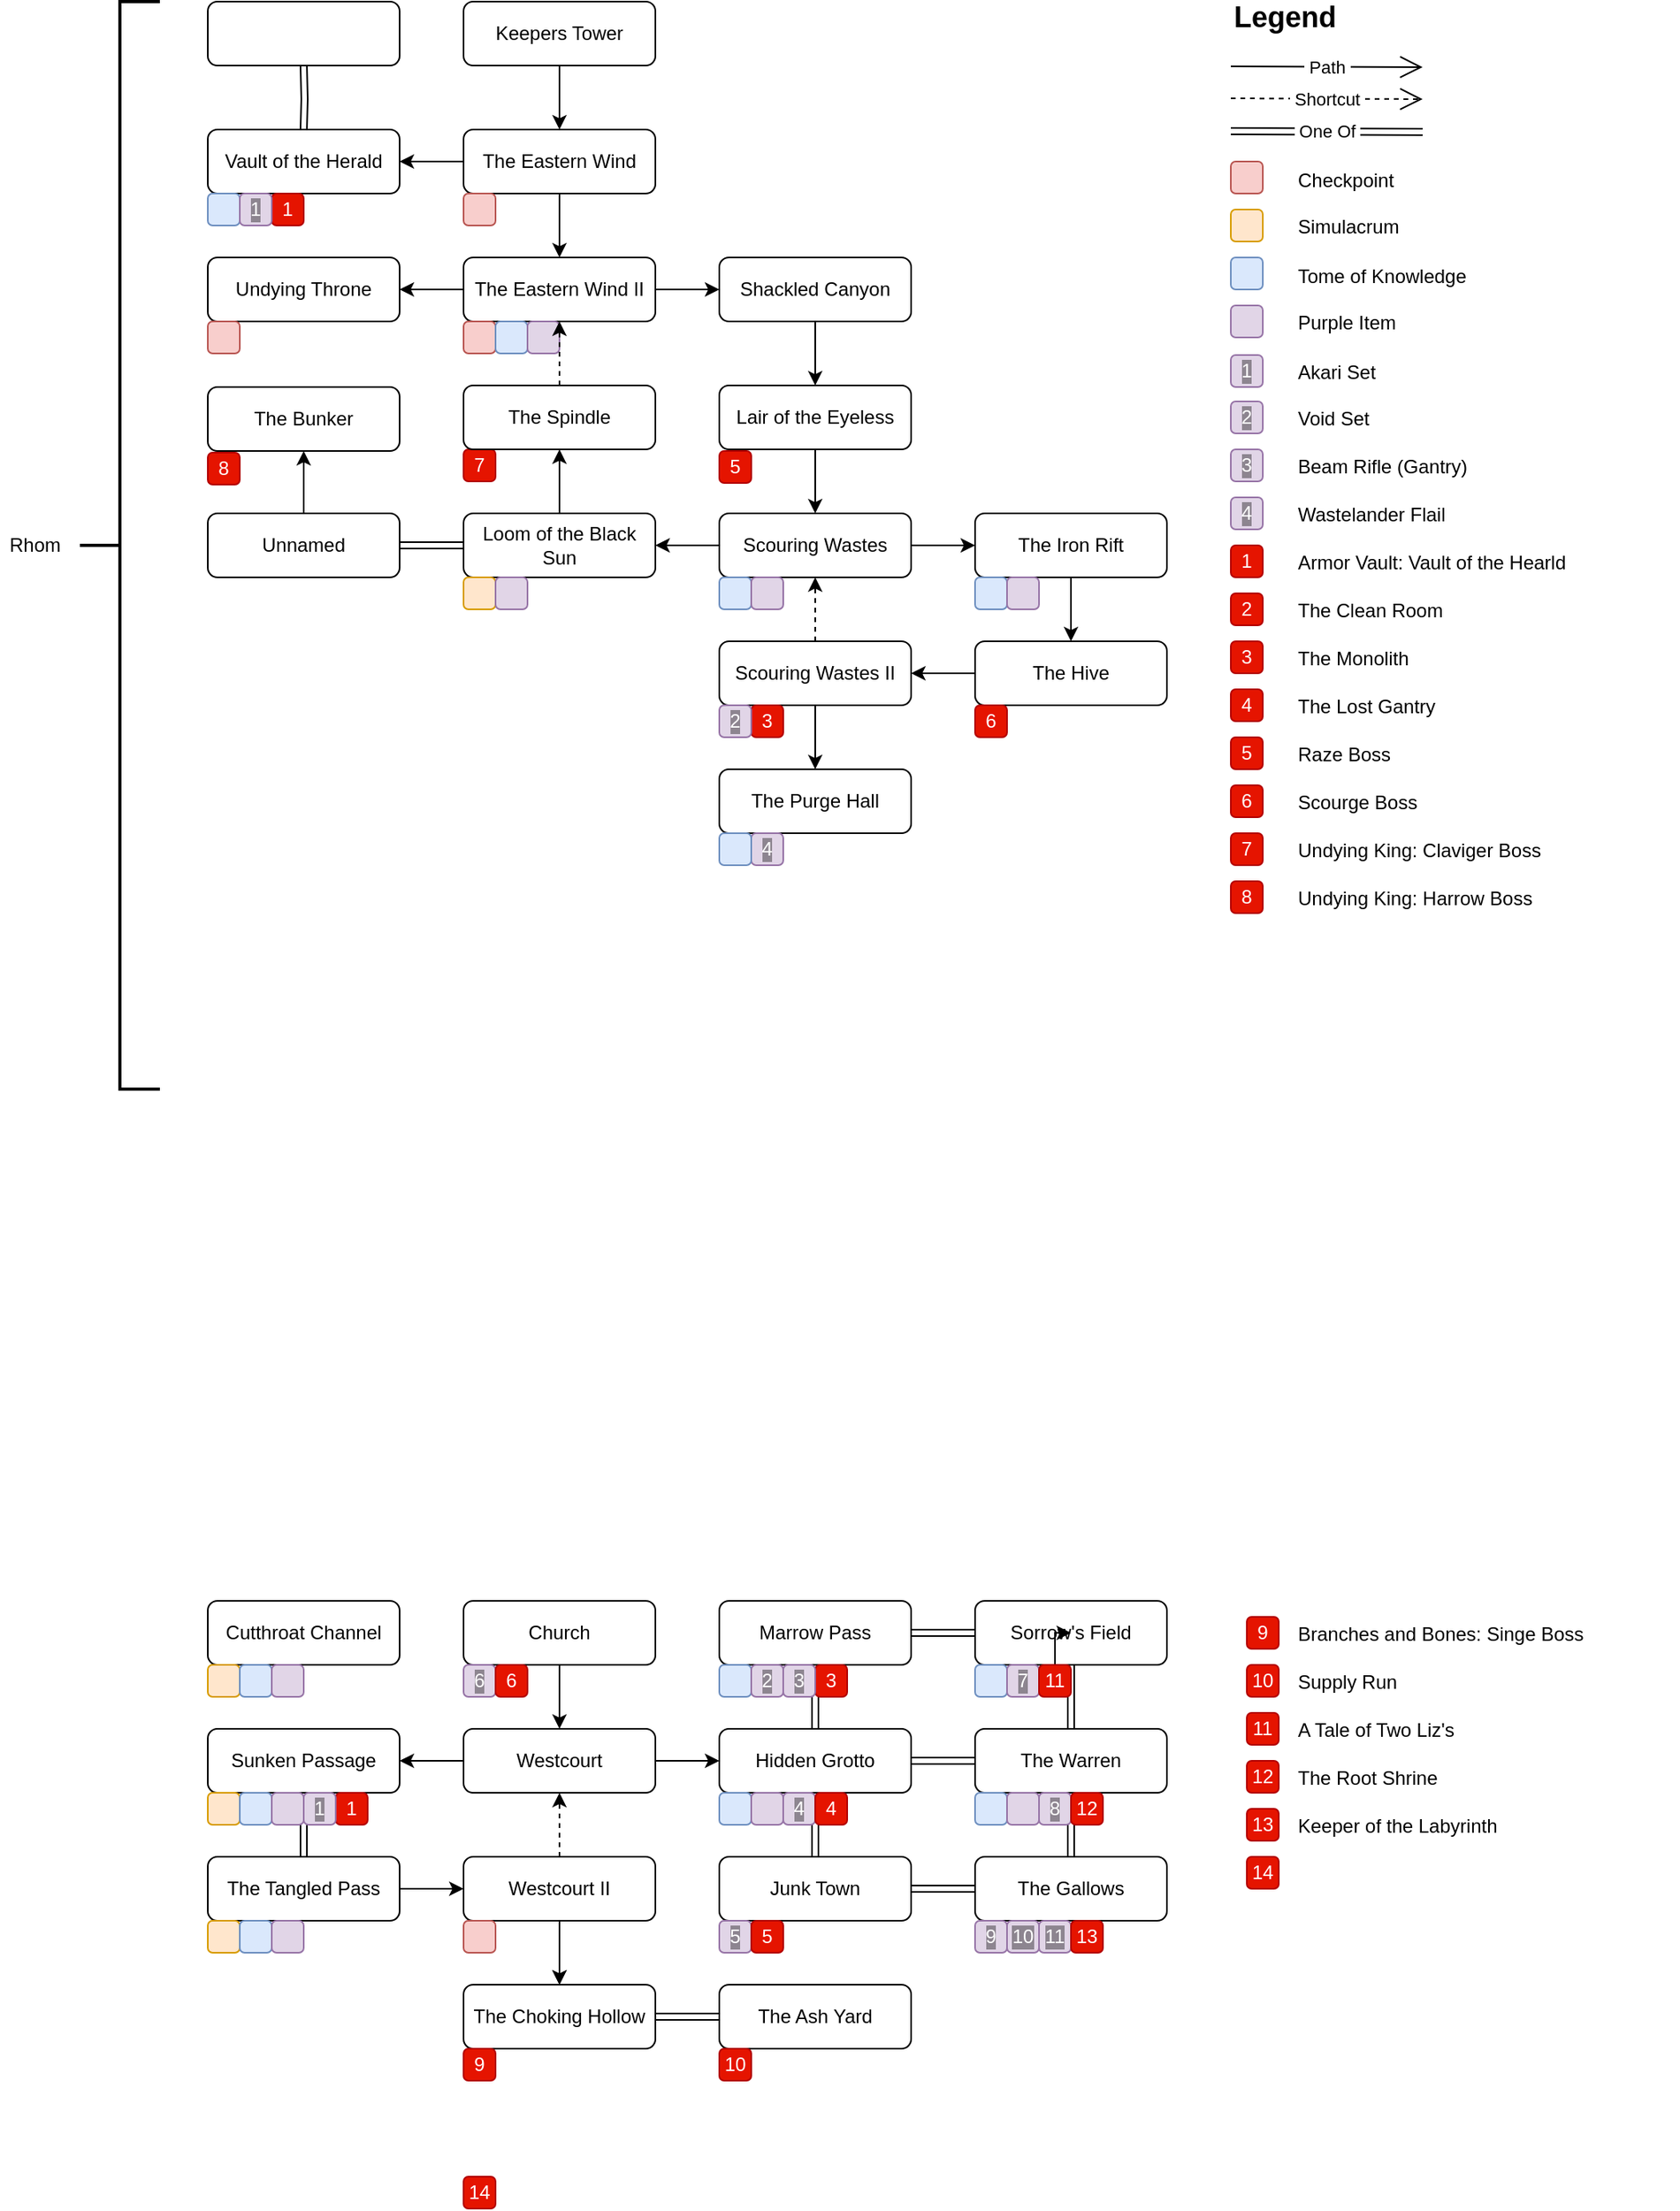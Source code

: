 <mxfile version="13.6.4" type="github"><diagram id="gwVdG-KHAgIQCyrvABbW" name="Map"><mxGraphModel dx="2568" dy="2051" grid="1" gridSize="10" guides="1" tooltips="1" connect="1" arrows="1" fold="1" page="1" pageScale="1" pageWidth="850" pageHeight="1100" math="0" shadow="0"><root><mxCell id="0"/><mxCell id="1" parent="0"/><mxCell id="i8JC3EVUsBnXg4Bw61Ws-2" value="The Eastern Wind" style="rounded=1;whiteSpace=wrap;html=1;" parent="1" vertex="1"><mxGeometry y="80" width="120" height="40" as="geometry"/></mxCell><mxCell id="i8JC3EVUsBnXg4Bw61Ws-6" value="&lt;div&gt;Undying Throne&lt;/div&gt;" style="rounded=1;whiteSpace=wrap;html=1;" parent="1" vertex="1"><mxGeometry x="-160" y="160" width="120" height="40" as="geometry"/></mxCell><mxCell id="ELnaeVgZSDdQy1VC78Dr-32" style="edgeStyle=orthogonalEdgeStyle;rounded=0;orthogonalLoop=1;jettySize=auto;html=1;exitX=1;exitY=0.5;exitDx=0;exitDy=0;entryX=0;entryY=0.5;entryDx=0;entryDy=0;" edge="1" parent="1" source="i8JC3EVUsBnXg4Bw61Ws-4" target="ELnaeVgZSDdQy1VC78Dr-7"><mxGeometry relative="1" as="geometry"/></mxCell><mxCell id="i8JC3EVUsBnXg4Bw61Ws-4" value="The Eastern Wind II" style="rounded=1;whiteSpace=wrap;html=1;" parent="1" vertex="1"><mxGeometry y="160" width="120" height="40" as="geometry"/></mxCell><mxCell id="i8JC3EVUsBnXg4Bw61Ws-33" value="" style="edgeStyle=orthogonalEdgeStyle;rounded=0;orthogonalLoop=1;jettySize=auto;html=1;" parent="1" source="i8JC3EVUsBnXg4Bw61Ws-30" target="i8JC3EVUsBnXg4Bw61Ws-32" edge="1"><mxGeometry relative="1" as="geometry"/></mxCell><mxCell id="i8JC3EVUsBnXg4Bw61Ws-30" value="Church" style="rounded=1;whiteSpace=wrap;html=1;" parent="1" vertex="1"><mxGeometry y="1000" width="120" height="40" as="geometry"/></mxCell><mxCell id="i8JC3EVUsBnXg4Bw61Ws-35" value="" style="edgeStyle=orthogonalEdgeStyle;rounded=0;orthogonalLoop=1;jettySize=auto;html=1;dashed=1;" parent="1" source="i8JC3EVUsBnXg4Bw61Ws-34" target="i8JC3EVUsBnXg4Bw61Ws-32" edge="1"><mxGeometry relative="1" as="geometry"/></mxCell><mxCell id="i8JC3EVUsBnXg4Bw61Ws-37" value="" style="edgeStyle=orthogonalEdgeStyle;rounded=0;orthogonalLoop=1;jettySize=auto;html=1;entryX=1;entryY=0.5;entryDx=0;entryDy=0;" parent="1" source="i8JC3EVUsBnXg4Bw61Ws-32" target="i8JC3EVUsBnXg4Bw61Ws-38" edge="1"><mxGeometry relative="1" as="geometry"/></mxCell><mxCell id="i8JC3EVUsBnXg4Bw61Ws-50" value="" style="edgeStyle=orthogonalEdgeStyle;rounded=0;orthogonalLoop=1;jettySize=auto;html=1;entryX=0;entryY=0.5;entryDx=0;entryDy=0;" parent="1" source="i8JC3EVUsBnXg4Bw61Ws-32" target="i8JC3EVUsBnXg4Bw61Ws-51" edge="1"><mxGeometry relative="1" as="geometry"/></mxCell><mxCell id="i8JC3EVUsBnXg4Bw61Ws-32" value="Westcourt" style="rounded=1;whiteSpace=wrap;html=1;" parent="1" vertex="1"><mxGeometry y="1080" width="120" height="40" as="geometry"/></mxCell><mxCell id="i8JC3EVUsBnXg4Bw61Ws-52" value="" style="edgeStyle=orthogonalEdgeStyle;rounded=0;orthogonalLoop=1;jettySize=auto;html=1;shape=link;" parent="1" source="i8JC3EVUsBnXg4Bw61Ws-49" target="i8JC3EVUsBnXg4Bw61Ws-51" edge="1"><mxGeometry relative="1" as="geometry"/></mxCell><mxCell id="i8JC3EVUsBnXg4Bw61Ws-56" value="" style="edgeStyle=orthogonalEdgeStyle;shape=link;rounded=0;orthogonalLoop=1;jettySize=auto;html=1;" parent="1" source="i8JC3EVUsBnXg4Bw61Ws-49" target="i8JC3EVUsBnXg4Bw61Ws-55" edge="1"><mxGeometry relative="1" as="geometry"/></mxCell><mxCell id="i8JC3EVUsBnXg4Bw61Ws-49" value="Marrow Pass" style="rounded=1;whiteSpace=wrap;html=1;" parent="1" vertex="1"><mxGeometry x="160" y="1000" width="120" height="40" as="geometry"/></mxCell><mxCell id="i8JC3EVUsBnXg4Bw61Ws-58" value="" style="edgeStyle=orthogonalEdgeStyle;shape=link;rounded=0;orthogonalLoop=1;jettySize=auto;html=1;" parent="1" source="i8JC3EVUsBnXg4Bw61Ws-55" target="i8JC3EVUsBnXg4Bw61Ws-57" edge="1"><mxGeometry relative="1" as="geometry"/></mxCell><mxCell id="i8JC3EVUsBnXg4Bw61Ws-55" value="Sorrow's Field" style="rounded=1;whiteSpace=wrap;html=1;" parent="1" vertex="1"><mxGeometry x="320" y="1000" width="120" height="40" as="geometry"/></mxCell><mxCell id="i8JC3EVUsBnXg4Bw61Ws-60" value="" style="edgeStyle=orthogonalEdgeStyle;shape=link;rounded=0;orthogonalLoop=1;jettySize=auto;html=1;" parent="1" source="i8JC3EVUsBnXg4Bw61Ws-57" target="i8JC3EVUsBnXg4Bw61Ws-59" edge="1"><mxGeometry relative="1" as="geometry"/></mxCell><mxCell id="i8JC3EVUsBnXg4Bw61Ws-62" value="" style="edgeStyle=orthogonalEdgeStyle;shape=link;rounded=0;orthogonalLoop=1;jettySize=auto;html=1;" parent="1" source="i8JC3EVUsBnXg4Bw61Ws-57" target="i8JC3EVUsBnXg4Bw61Ws-51" edge="1"><mxGeometry relative="1" as="geometry"/></mxCell><mxCell id="i8JC3EVUsBnXg4Bw61Ws-57" value="The Warren" style="rounded=1;whiteSpace=wrap;html=1;" parent="1" vertex="1"><mxGeometry x="320" y="1080" width="120" height="40" as="geometry"/></mxCell><mxCell id="i8JC3EVUsBnXg4Bw61Ws-61" value="" style="edgeStyle=orthogonalEdgeStyle;shape=link;rounded=0;orthogonalLoop=1;jettySize=auto;html=1;" parent="1" source="i8JC3EVUsBnXg4Bw61Ws-59" target="i8JC3EVUsBnXg4Bw61Ws-53" edge="1"><mxGeometry relative="1" as="geometry"/></mxCell><mxCell id="i8JC3EVUsBnXg4Bw61Ws-59" value="The Gallows" style="rounded=1;whiteSpace=wrap;html=1;" parent="1" vertex="1"><mxGeometry x="320" y="1160" width="120" height="40" as="geometry"/></mxCell><mxCell id="i8JC3EVUsBnXg4Bw61Ws-54" value="" style="edgeStyle=orthogonalEdgeStyle;shape=link;rounded=0;orthogonalLoop=1;jettySize=auto;html=1;" parent="1" source="i8JC3EVUsBnXg4Bw61Ws-51" target="i8JC3EVUsBnXg4Bw61Ws-53" edge="1"><mxGeometry relative="1" as="geometry"/></mxCell><mxCell id="i8JC3EVUsBnXg4Bw61Ws-51" value="Hidden Grotto" style="rounded=1;whiteSpace=wrap;html=1;" parent="1" vertex="1"><mxGeometry x="160" y="1080" width="120" height="40" as="geometry"/></mxCell><mxCell id="i8JC3EVUsBnXg4Bw61Ws-53" value="Junk Town" style="rounded=1;whiteSpace=wrap;html=1;" parent="1" vertex="1"><mxGeometry x="160" y="1160" width="120" height="40" as="geometry"/></mxCell><mxCell id="i8JC3EVUsBnXg4Bw61Ws-45" value="" style="edgeStyle=orthogonalEdgeStyle;shape=link;rounded=0;orthogonalLoop=1;jettySize=auto;html=1;" parent="1" source="i8JC3EVUsBnXg4Bw61Ws-42" target="i8JC3EVUsBnXg4Bw61Ws-44" edge="1"><mxGeometry relative="1" as="geometry"/></mxCell><mxCell id="i8JC3EVUsBnXg4Bw61Ws-42" value="The Choking Hollow" style="rounded=1;whiteSpace=wrap;html=1;" parent="1" vertex="1"><mxGeometry y="1240" width="120" height="40" as="geometry"/></mxCell><mxCell id="i8JC3EVUsBnXg4Bw61Ws-44" value="The Ash Yard" style="rounded=1;whiteSpace=wrap;html=1;" parent="1" vertex="1"><mxGeometry x="160" y="1240" width="120" height="40" as="geometry"/></mxCell><mxCell id="i8JC3EVUsBnXg4Bw61Ws-39" value="" style="edgeStyle=orthogonalEdgeStyle;rounded=0;orthogonalLoop=1;jettySize=auto;html=1;shape=link;entryX=0.5;entryY=0;entryDx=0;entryDy=0;" parent="1" target="i8JC3EVUsBnXg4Bw61Ws-13" edge="1"><mxGeometry relative="1" as="geometry"><mxPoint x="-100" y="40" as="sourcePoint"/></mxGeometry></mxCell><object label="Cutthroat Channel" id="i8JC3EVUsBnXg4Bw61Ws-36"><mxCell style="rounded=1;whiteSpace=wrap;html=1;" parent="1" vertex="1"><mxGeometry x="-160" y="1000" width="120" height="40" as="geometry"/></mxCell></object><mxCell id="i8JC3EVUsBnXg4Bw61Ws-41" value="" style="edgeStyle=orthogonalEdgeStyle;rounded=0;orthogonalLoop=1;jettySize=auto;html=1;shape=link;" parent="1" source="i8JC3EVUsBnXg4Bw61Ws-38" target="i8JC3EVUsBnXg4Bw61Ws-40" edge="1"><mxGeometry relative="1" as="geometry"/></mxCell><mxCell id="i8JC3EVUsBnXg4Bw61Ws-47" value="" style="edgeStyle=orthogonalEdgeStyle;rounded=0;orthogonalLoop=1;jettySize=auto;html=1;exitX=1;exitY=0.5;exitDx=0;exitDy=0;" parent="1" source="i8JC3EVUsBnXg4Bw61Ws-40" target="i8JC3EVUsBnXg4Bw61Ws-34" edge="1"><mxGeometry relative="1" as="geometry"/></mxCell><mxCell id="i8JC3EVUsBnXg4Bw61Ws-38" value="Sunken Passage" style="rounded=1;whiteSpace=wrap;html=1;" parent="1" vertex="1"><mxGeometry x="-160" y="1080" width="120" height="40" as="geometry"/></mxCell><mxCell id="i8JC3EVUsBnXg4Bw61Ws-40" value="The Tangled Pass" style="rounded=1;whiteSpace=wrap;html=1;" parent="1" vertex="1"><mxGeometry x="-160" y="1160" width="120" height="40" as="geometry"/></mxCell><mxCell id="i8JC3EVUsBnXg4Bw61Ws-48" value="" style="edgeStyle=orthogonalEdgeStyle;rounded=0;orthogonalLoop=1;jettySize=auto;html=1;" parent="1" source="i8JC3EVUsBnXg4Bw61Ws-34" target="i8JC3EVUsBnXg4Bw61Ws-42" edge="1"><mxGeometry relative="1" as="geometry"/></mxCell><mxCell id="FMAOSd9VOQDv6KgEtPOI-6" value="" style="edgeStyle=orthogonalEdgeStyle;rounded=0;orthogonalLoop=1;jettySize=auto;html=1;" parent="1" source="i8JC3EVUsBnXg4Bw61Ws-34" target="i8JC3EVUsBnXg4Bw61Ws-42" edge="1"><mxGeometry relative="1" as="geometry"/></mxCell><mxCell id="i8JC3EVUsBnXg4Bw61Ws-34" value="Westcourt II" style="rounded=1;whiteSpace=wrap;html=1;" parent="1" vertex="1"><mxGeometry y="1160" width="120" height="40" as="geometry"/></mxCell><mxCell id="i8JC3EVUsBnXg4Bw61Ws-13" value="Vault of the Herald" style="rounded=1;whiteSpace=wrap;html=1;" parent="1" vertex="1"><mxGeometry x="-160" y="80" width="120" height="40" as="geometry"/></mxCell><mxCell id="i8JC3EVUsBnXg4Bw61Ws-17" value="" style="edgeStyle=orthogonalEdgeStyle;rounded=0;orthogonalLoop=1;jettySize=auto;html=1;exitX=0;exitY=0.5;exitDx=0;exitDy=0;" parent="1" source="i8JC3EVUsBnXg4Bw61Ws-2" target="i8JC3EVUsBnXg4Bw61Ws-13" edge="1"><mxGeometry relative="1" as="geometry"><mxPoint y="100" as="sourcePoint"/><mxPoint x="-100" y="280" as="targetPoint"/></mxGeometry></mxCell><mxCell id="i8JC3EVUsBnXg4Bw61Ws-23" value="&amp;nbsp;Path&amp;nbsp;" style="endArrow=open;endFill=1;endSize=12;html=1;" parent="1" edge="1"><mxGeometry width="160" relative="1" as="geometry"><mxPoint x="480" y="40.5" as="sourcePoint"/><mxPoint x="600" y="41" as="targetPoint"/></mxGeometry></mxCell><mxCell id="i8JC3EVUsBnXg4Bw61Ws-24" value="&amp;nbsp;Shortcut&amp;nbsp;" style="endArrow=open;endFill=1;endSize=12;html=1;dashed=1;" parent="1" edge="1"><mxGeometry width="160" relative="1" as="geometry"><mxPoint x="480" y="60.5" as="sourcePoint"/><mxPoint x="600" y="61" as="targetPoint"/></mxGeometry></mxCell><mxCell id="i8JC3EVUsBnXg4Bw61Ws-25" value="&amp;nbsp;One Of&amp;nbsp;" style="endArrow=open;endFill=1;html=1;shape=link;" parent="1" edge="1"><mxGeometry width="160" relative="1" as="geometry"><mxPoint x="480" y="81" as="sourcePoint"/><mxPoint x="600" y="81.5" as="targetPoint"/></mxGeometry></mxCell><mxCell id="hYFK_gtmnXKeufP--rRr-4" value="" style="whiteSpace=wrap;html=1;aspect=fixed;glass=0;comic=0;rounded=1;image=https://remnantfromtheashes.wiki.fextralife.com/file/Remnant-From-The-Ashes/simulacrum_crafting_material_remnant_from_the_ashes_wiki_guide_220px.png;fillColor=#ffe6cc;imageWidth=20;imageHeight=20;imageAspect=1;imageAlign=center;absoluteArcSize=0;rotation=0;strokeColor=#d79b00;shadow=0;" parent="1" vertex="1"><mxGeometry x="480" y="130" width="20" height="20" as="geometry"/></mxCell><mxCell id="hYFK_gtmnXKeufP--rRr-8" value="" style="whiteSpace=wrap;html=1;aspect=fixed;glass=0;comic=0;rounded=1;image=https://remnantfromtheashes.wiki.fextralife.com/file/Remnant-From-The-Ashes/simulacrum_crafting_material_remnant_from_the_ashes_wiki_guide_220px.png;fillColor=#ffe6cc;imageWidth=20;imageHeight=20;imageAspect=1;imageAlign=center;absoluteArcSize=0;rotation=0;strokeColor=#d79b00;shadow=0;" parent="1" vertex="1"><mxGeometry x="-160" y="1040" width="20" height="20" as="geometry"/></mxCell><mxCell id="hYFK_gtmnXKeufP--rRr-13" value="" style="whiteSpace=wrap;html=1;aspect=fixed;glass=0;comic=0;rounded=1;image=https://remnantfromtheashes.wiki.fextralife.com/file/Remnant-From-The-Ashes/simulacrum_crafting_material_remnant_from_the_ashes_wiki_guide_220px.png;fillColor=#ffe6cc;imageWidth=20;imageHeight=20;imageAspect=1;imageAlign=center;absoluteArcSize=0;rotation=0;strokeColor=#d79b00;shadow=0;" parent="1" vertex="1"><mxGeometry x="-160" y="1120" width="20" height="20" as="geometry"/></mxCell><mxCell id="hYFK_gtmnXKeufP--rRr-14" value="" style="whiteSpace=wrap;html=1;aspect=fixed;glass=0;comic=0;rounded=1;image=https://remnantfromtheashes.wiki.fextralife.com/file/Remnant-From-The-Ashes/simulacrum_crafting_material_remnant_from_the_ashes_wiki_guide_220px.png;fillColor=#ffe6cc;imageWidth=20;imageHeight=20;imageAspect=1;imageAlign=center;absoluteArcSize=0;rotation=0;strokeColor=#d79b00;shadow=0;" parent="1" vertex="1"><mxGeometry x="-160" y="1200" width="20" height="20" as="geometry"/></mxCell><mxCell id="hYFK_gtmnXKeufP--rRr-15" value="" style="whiteSpace=wrap;html=1;aspect=fixed;glass=0;comic=0;rounded=1;image=https://remnantfromtheashes.wiki.fextralife.com/file/Remnant-From-The-Ashes/favicon-64.png;fillColor=#f8cecc;imageWidth=20;imageHeight=20;imageAspect=1;imageAlign=center;absoluteArcSize=0;rotation=0;strokeColor=#b85450;shadow=0;" parent="1" vertex="1"><mxGeometry x="480" y="100" width="20" height="20" as="geometry"/></mxCell><mxCell id="hYFK_gtmnXKeufP--rRr-20" value="" style="whiteSpace=wrap;html=1;aspect=fixed;glass=0;comic=0;rounded=1;image=https://remnantfromtheashes.wiki.fextralife.com/file/Remnant-From-The-Ashes/favicon-64.png;fillColor=#f8cecc;imageWidth=20;imageHeight=20;imageAspect=1;imageAlign=center;absoluteArcSize=0;rotation=0;strokeColor=#b85450;shadow=0;" parent="1" vertex="1"><mxGeometry y="120" width="20" height="20" as="geometry"/></mxCell><mxCell id="hYFK_gtmnXKeufP--rRr-21" value="" style="whiteSpace=wrap;html=1;aspect=fixed;glass=0;comic=0;rounded=1;image=https://remnantfromtheashes.wiki.fextralife.com/file/Remnant-From-The-Ashes/favicon-64.png;fillColor=#f8cecc;imageWidth=20;imageHeight=20;imageAspect=1;imageAlign=center;absoluteArcSize=0;rotation=0;strokeColor=#b85450;shadow=0;" parent="1" vertex="1"><mxGeometry y="1200" width="20" height="20" as="geometry"/></mxCell><mxCell id="hYFK_gtmnXKeufP--rRr-23" value="" style="strokeWidth=2;html=1;shape=mxgraph.flowchart.annotation_2;align=left;pointerEvents=1;rounded=1;shadow=0;glass=0;comic=0;fillColor=none;" parent="1" vertex="1"><mxGeometry x="-240" width="50" height="680" as="geometry"/></mxCell><mxCell id="hYFK_gtmnXKeufP--rRr-26" value="&lt;div&gt;Rhom&lt;/div&gt;" style="text;html=1;strokeColor=none;fillColor=none;align=right;verticalAlign=middle;whiteSpace=wrap;rounded=0;shadow=0;glass=0;comic=0;" parent="1" vertex="1"><mxGeometry x="-290" y="330" width="40" height="20" as="geometry"/></mxCell><mxCell id="hYFK_gtmnXKeufP--rRr-28" value="Simulacrum" style="text;html=1;strokeColor=none;fillColor=none;align=left;verticalAlign=middle;whiteSpace=wrap;rounded=0;shadow=0;glass=0;comic=0;" parent="1" vertex="1"><mxGeometry x="520" y="130" width="240" height="22" as="geometry"/></mxCell><mxCell id="hYFK_gtmnXKeufP--rRr-30" value="Checkpoint" style="text;html=1;strokeColor=none;fillColor=none;align=left;verticalAlign=middle;whiteSpace=wrap;rounded=0;shadow=0;glass=0;comic=0;" parent="1" vertex="1"><mxGeometry x="520" y="100" width="240" height="23" as="geometry"/></mxCell><mxCell id="hYFK_gtmnXKeufP--rRr-31" value="Legend" style="text;html=1;strokeColor=none;fillColor=none;align=left;verticalAlign=middle;whiteSpace=wrap;rounded=0;shadow=0;glass=0;comic=0;fontStyle=1;fontSize=18;" parent="1" vertex="1"><mxGeometry x="480" width="40" height="20" as="geometry"/></mxCell><mxCell id="VroCm4Ln8UbIvC11AFh9-3" value="1" style="whiteSpace=wrap;html=1;aspect=fixed;glass=0;comic=0;rounded=1;fillColor=#e51400;imageWidth=20;imageHeight=20;imageAspect=1;imageAlign=center;absoluteArcSize=0;rotation=0;strokeColor=#B20000;shadow=0;fontColor=#ffffff;" parent="1" vertex="1"><mxGeometry x="480" y="340" width="20" height="20" as="geometry"/></mxCell><mxCell id="VroCm4Ln8UbIvC11AFh9-4" value="Armor Vault: Vault of the Hearld" style="text;html=1;strokeColor=none;fillColor=none;align=left;verticalAlign=middle;whiteSpace=wrap;rounded=0;shadow=0;glass=0;comic=0;" parent="1" vertex="1"><mxGeometry x="520" y="340" width="240" height="22" as="geometry"/></mxCell><mxCell id="VroCm4Ln8UbIvC11AFh9-7" value="2" style="whiteSpace=wrap;html=1;aspect=fixed;glass=0;comic=0;rounded=1;fillColor=#e51400;imageWidth=20;imageHeight=20;imageAspect=1;imageAlign=center;absoluteArcSize=0;rotation=0;strokeColor=#B20000;shadow=0;fontColor=#ffffff;" parent="1" vertex="1"><mxGeometry x="480" y="370" width="20" height="20" as="geometry"/></mxCell><mxCell id="VroCm4Ln8UbIvC11AFh9-8" value="The Clean Room" style="text;html=1;strokeColor=none;fillColor=none;align=left;verticalAlign=middle;whiteSpace=wrap;rounded=0;shadow=0;glass=0;comic=0;" parent="1" vertex="1"><mxGeometry x="520" y="370" width="240" height="22" as="geometry"/></mxCell><mxCell id="VroCm4Ln8UbIvC11AFh9-9" value="9" style="whiteSpace=wrap;html=1;aspect=fixed;glass=0;comic=0;rounded=1;fillColor=#e51400;imageWidth=20;imageHeight=20;imageAspect=1;imageAlign=center;absoluteArcSize=0;rotation=0;strokeColor=#B20000;shadow=0;fontColor=#ffffff;" parent="1" vertex="1"><mxGeometry x="490" y="1010" width="20" height="20" as="geometry"/></mxCell><mxCell id="VroCm4Ln8UbIvC11AFh9-10" value="Undying King: Harrow Boss" style="text;html=1;strokeColor=none;fillColor=none;align=left;verticalAlign=middle;whiteSpace=wrap;rounded=0;shadow=0;glass=0;comic=0;" parent="1" vertex="1"><mxGeometry x="520" y="550" width="240" height="22" as="geometry"/></mxCell><mxCell id="VroCm4Ln8UbIvC11AFh9-11" value="10" style="whiteSpace=wrap;html=1;aspect=fixed;glass=0;comic=0;rounded=1;fillColor=#e51400;imageWidth=20;imageHeight=20;imageAspect=1;imageAlign=center;absoluteArcSize=0;rotation=0;strokeColor=#B20000;shadow=0;fontColor=#ffffff;" parent="1" vertex="1"><mxGeometry x="490" y="1040" width="20" height="20" as="geometry"/></mxCell><mxCell id="VroCm4Ln8UbIvC11AFh9-12" value="Branches and Bones: Singe Boss" style="text;html=1;strokeColor=none;fillColor=none;align=left;verticalAlign=middle;whiteSpace=wrap;rounded=0;shadow=0;glass=0;comic=0;" parent="1" vertex="1"><mxGeometry x="520" y="1010" width="240" height="22" as="geometry"/></mxCell><mxCell id="VroCm4Ln8UbIvC11AFh9-13" value="9" style="whiteSpace=wrap;html=1;aspect=fixed;glass=0;comic=0;rounded=1;fillColor=#e51400;imageWidth=20;imageHeight=20;imageAspect=1;imageAlign=center;absoluteArcSize=0;rotation=0;strokeColor=#B20000;shadow=0;fontColor=#ffffff;" parent="1" vertex="1"><mxGeometry y="1280" width="20" height="20" as="geometry"/></mxCell><mxCell id="VroCm4Ln8UbIvC11AFh9-14" value="10" style="whiteSpace=wrap;html=1;aspect=fixed;glass=0;comic=0;rounded=1;fillColor=#e51400;imageWidth=20;imageHeight=20;imageAspect=1;imageAlign=center;absoluteArcSize=0;rotation=0;strokeColor=#B20000;shadow=0;fontColor=#ffffff;" parent="1" vertex="1"><mxGeometry x="160" y="1280" width="20" height="20" as="geometry"/></mxCell><mxCell id="VroCm4Ln8UbIvC11AFh9-16" value="" style="whiteSpace=wrap;html=1;aspect=fixed;glass=0;comic=0;rounded=1;fillColor=#e1d5e7;imageWidth=20;imageHeight=20;imageAspect=1;imageAlign=center;absoluteArcSize=0;rotation=0;strokeColor=#9673a6;shadow=0;" parent="1" vertex="1"><mxGeometry x="480" y="190" width="20" height="20" as="geometry"/></mxCell><mxCell id="VroCm4Ln8UbIvC11AFh9-17" value="Purple Item" style="text;html=1;strokeColor=none;fillColor=none;align=left;verticalAlign=middle;whiteSpace=wrap;rounded=0;shadow=0;glass=0;comic=0;" parent="1" vertex="1"><mxGeometry x="520" y="190" width="240" height="22" as="geometry"/></mxCell><mxCell id="VroCm4Ln8UbIvC11AFh9-18" value="" style="whiteSpace=wrap;html=1;aspect=fixed;glass=0;comic=0;rounded=1;image=https://remnantfromtheashes.wiki.fextralife.com/file/Remnant-From-The-Ashes/trait_book_consumable_remnant_from_the_ashes_wiki_guide_220px.png;fillColor=#dae8fc;imageWidth=20;imageHeight=20;imageAspect=1;imageAlign=center;absoluteArcSize=0;rotation=0;strokeColor=#6c8ebf;shadow=0;" parent="1" vertex="1"><mxGeometry x="480" y="160" width="20" height="20" as="geometry"/></mxCell><mxCell id="VroCm4Ln8UbIvC11AFh9-19" value="Tome of Knowledge" style="text;html=1;strokeColor=none;fillColor=none;align=left;verticalAlign=middle;whiteSpace=wrap;rounded=0;shadow=0;glass=0;comic=0;" parent="1" vertex="1"><mxGeometry x="520" y="160" width="240" height="23" as="geometry"/></mxCell><mxCell id="VroCm4Ln8UbIvC11AFh9-26" value="" style="whiteSpace=wrap;html=1;aspect=fixed;glass=0;comic=0;rounded=1;image=https://remnantfromtheashes.wiki.fextralife.com/file/Remnant-From-The-Ashes/trait_book_consumable_remnant_from_the_ashes_wiki_guide_220px.png;fillColor=#dae8fc;imageWidth=20;imageHeight=20;imageAspect=1;imageAlign=center;absoluteArcSize=0;rotation=0;strokeColor=#6c8ebf;shadow=0;" parent="1" vertex="1"><mxGeometry x="-160" y="120" width="20" height="20" as="geometry"/></mxCell><mxCell id="VroCm4Ln8UbIvC11AFh9-27" value="" style="whiteSpace=wrap;html=1;aspect=fixed;glass=0;comic=0;rounded=1;image=https://remnantfromtheashes.wiki.fextralife.com/file/Remnant-From-The-Ashes/trait_book_consumable_remnant_from_the_ashes_wiki_guide_220px.png;fillColor=#dae8fc;imageWidth=20;imageHeight=20;imageAspect=1;imageAlign=center;absoluteArcSize=0;rotation=0;strokeColor=#6c8ebf;shadow=0;" parent="1" vertex="1"><mxGeometry x="-140" y="1040" width="20" height="20" as="geometry"/></mxCell><mxCell id="VroCm4Ln8UbIvC11AFh9-28" value="" style="whiteSpace=wrap;html=1;aspect=fixed;glass=0;comic=0;rounded=1;image=https://remnantfromtheashes.wiki.fextralife.com/file/Remnant-From-The-Ashes/trait_book_consumable_remnant_from_the_ashes_wiki_guide_220px.png;fillColor=#dae8fc;imageWidth=20;imageHeight=20;imageAspect=1;imageAlign=center;absoluteArcSize=0;rotation=0;strokeColor=#6c8ebf;shadow=0;" parent="1" vertex="1"><mxGeometry x="-140" y="1120" width="20" height="20" as="geometry"/></mxCell><mxCell id="VroCm4Ln8UbIvC11AFh9-29" value="" style="whiteSpace=wrap;html=1;aspect=fixed;glass=0;comic=0;rounded=1;image=https://remnantfromtheashes.wiki.fextralife.com/file/Remnant-From-The-Ashes/trait_book_consumable_remnant_from_the_ashes_wiki_guide_220px.png;fillColor=#dae8fc;imageWidth=20;imageHeight=20;imageAspect=1;imageAlign=center;absoluteArcSize=0;rotation=0;strokeColor=#6c8ebf;shadow=0;" parent="1" vertex="1"><mxGeometry x="-140" y="1200" width="20" height="20" as="geometry"/></mxCell><mxCell id="VroCm4Ln8UbIvC11AFh9-30" value="" style="whiteSpace=wrap;html=1;aspect=fixed;glass=0;comic=0;rounded=1;image=https://remnantfromtheashes.wiki.fextralife.com/file/Remnant-From-The-Ashes/trait_book_consumable_remnant_from_the_ashes_wiki_guide_220px.png;fillColor=#dae8fc;imageWidth=20;imageHeight=20;imageAspect=1;imageAlign=center;absoluteArcSize=0;rotation=0;strokeColor=#6c8ebf;shadow=0;" parent="1" vertex="1"><mxGeometry x="160" y="1040" width="20" height="20" as="geometry"/></mxCell><mxCell id="VroCm4Ln8UbIvC11AFh9-31" value="" style="whiteSpace=wrap;html=1;aspect=fixed;glass=0;comic=0;rounded=1;image=https://remnantfromtheashes.wiki.fextralife.com/file/Remnant-From-The-Ashes/trait_book_consumable_remnant_from_the_ashes_wiki_guide_220px.png;fillColor=#dae8fc;imageWidth=20;imageHeight=20;imageAspect=1;imageAlign=center;absoluteArcSize=0;rotation=0;strokeColor=#6c8ebf;shadow=0;" parent="1" vertex="1"><mxGeometry x="160" y="1120" width="20" height="20" as="geometry"/></mxCell><mxCell id="VroCm4Ln8UbIvC11AFh9-32" value="" style="whiteSpace=wrap;html=1;aspect=fixed;glass=0;comic=0;rounded=1;image=https://remnantfromtheashes.wiki.fextralife.com/file/Remnant-From-The-Ashes/trait_book_consumable_remnant_from_the_ashes_wiki_guide_220px.png;fillColor=#dae8fc;imageWidth=20;imageHeight=20;imageAspect=1;imageAlign=center;absoluteArcSize=0;rotation=0;strokeColor=#6c8ebf;shadow=0;" parent="1" vertex="1"><mxGeometry x="320" y="1040" width="20" height="20" as="geometry"/></mxCell><mxCell id="VroCm4Ln8UbIvC11AFh9-33" value="" style="whiteSpace=wrap;html=1;aspect=fixed;glass=0;comic=0;rounded=1;image=https://remnantfromtheashes.wiki.fextralife.com/file/Remnant-From-The-Ashes/trait_book_consumable_remnant_from_the_ashes_wiki_guide_220px.png;fillColor=#dae8fc;imageWidth=20;imageHeight=20;imageAspect=1;imageAlign=center;absoluteArcSize=0;rotation=0;strokeColor=#6c8ebf;shadow=0;" parent="1" vertex="1"><mxGeometry x="320" y="1120" width="20" height="20" as="geometry"/></mxCell><mxCell id="VroCm4Ln8UbIvC11AFh9-43" value="1" style="whiteSpace=wrap;html=1;aspect=fixed;glass=0;comic=0;rounded=1;fillColor=#e1d5e7;imageWidth=20;imageHeight=20;imageAspect=1;imageAlign=center;absoluteArcSize=0;rotation=0;strokeColor=#9673a6;shadow=0;image=https://remnantfromtheashes.wiki.fextralife.com/file/Remnant-From-The-Ashes/akari_armor_remnant_from_the_ashes_wiki_guide_220px.png;fontStyle=0;fontColor=#FFFFFF;labelBackgroundColor=#00000060;" parent="1" vertex="1"><mxGeometry x="480" y="221" width="20" height="20" as="geometry"/></mxCell><mxCell id="VroCm4Ln8UbIvC11AFh9-44" value="Akari Set" style="text;html=1;strokeColor=none;fillColor=none;align=left;verticalAlign=middle;whiteSpace=wrap;rounded=0;shadow=0;glass=0;comic=0;" parent="1" vertex="1"><mxGeometry x="520" y="221" width="240" height="22" as="geometry"/></mxCell><mxCell id="VroCm4Ln8UbIvC11AFh9-47" value="3" style="whiteSpace=wrap;html=1;aspect=fixed;glass=0;comic=0;rounded=1;fillColor=#e51400;imageWidth=20;imageHeight=20;imageAspect=1;imageAlign=center;absoluteArcSize=0;rotation=0;strokeColor=#B20000;shadow=0;fontColor=#ffffff;" parent="1" vertex="1"><mxGeometry x="480" y="400" width="20" height="20" as="geometry"/></mxCell><mxCell id="VroCm4Ln8UbIvC11AFh9-48" value="The Monolith" style="text;html=1;strokeColor=none;fillColor=none;align=left;verticalAlign=middle;whiteSpace=wrap;rounded=0;shadow=0;glass=0;comic=0;" parent="1" vertex="1"><mxGeometry x="520" y="400" width="240" height="22" as="geometry"/></mxCell><mxCell id="VroCm4Ln8UbIvC11AFh9-50" value="2" style="whiteSpace=wrap;html=1;aspect=fixed;glass=0;comic=0;rounded=1;fillColor=#e1d5e7;imageWidth=20;imageHeight=20;imageAspect=1;imageAlign=center;absoluteArcSize=0;rotation=0;strokeColor=#9673a6;shadow=0;image=https://remnantfromtheashes.wiki.fextralife.com/file/Remnant-From-The-Ashes/voidcarapace_armor_remnant_from_the_ashes_wiki_guide_220px.png;fontStyle=0;fontColor=#FFFFFF;labelBackgroundColor=#00000060;" parent="1" vertex="1"><mxGeometry x="480" y="250" width="20" height="20" as="geometry"/></mxCell><mxCell id="VroCm4Ln8UbIvC11AFh9-51" value="Void Set" style="text;html=1;strokeColor=none;fillColor=none;align=left;verticalAlign=middle;whiteSpace=wrap;rounded=0;shadow=0;glass=0;comic=0;" parent="1" vertex="1"><mxGeometry x="520" y="250" width="240" height="22" as="geometry"/></mxCell><mxCell id="VroCm4Ln8UbIvC11AFh9-53" value="&lt;div&gt;Beam Rifle (Gantry)&lt;/div&gt;" style="text;html=1;strokeColor=none;fillColor=none;align=left;verticalAlign=middle;whiteSpace=wrap;rounded=0;shadow=0;glass=0;comic=0;" parent="1" vertex="1"><mxGeometry x="520" y="280" width="240" height="22" as="geometry"/></mxCell><mxCell id="VroCm4Ln8UbIvC11AFh9-60" value="3" style="whiteSpace=wrap;html=1;aspect=fixed;glass=0;comic=0;rounded=1;fillColor=#e51400;imageWidth=20;imageHeight=20;imageAspect=1;imageAlign=center;absoluteArcSize=0;rotation=0;strokeColor=#B20000;shadow=0;fontColor=#ffffff;" parent="1" vertex="1"><mxGeometry x="220" y="1040" width="20" height="20" as="geometry"/></mxCell><mxCell id="VroCm4Ln8UbIvC11AFh9-61" value="2" style="whiteSpace=wrap;html=1;aspect=fixed;glass=0;comic=0;rounded=1;fillColor=#e1d5e7;imageWidth=20;imageHeight=20;imageAspect=1;imageAlign=center;absoluteArcSize=0;rotation=0;strokeColor=#9673a6;shadow=0;image=https://remnantfromtheashes.wiki.fextralife.com/file/Remnant-From-The-Ashes/braided_thorns_ring_remnant_from_the_ashes_wiki_guide_220px.png;fontStyle=0;fontColor=#FFFFFF;labelBackgroundColor=#00000060;" parent="1" vertex="1"><mxGeometry x="180" y="1040" width="20" height="20" as="geometry"/></mxCell><mxCell id="VroCm4Ln8UbIvC11AFh9-62" value="3" style="whiteSpace=wrap;html=1;aspect=fixed;glass=0;comic=0;rounded=1;fillColor=#e1d5e7;imageWidth=20;imageHeight=20;imageAspect=1;imageAlign=center;absoluteArcSize=0;rotation=0;strokeColor=#9673a6;shadow=0;image=https://remnantfromtheashes.wiki.fextralife.com/file/Remnant-From-The-Ashes/root_circlet_ring_remnant_from_the_ashes_wiki_guide_220px.png;fontStyle=0;fontColor=#FFFFFF;labelBackgroundColor=#00000060;" parent="1" vertex="1"><mxGeometry x="200" y="1040" width="20" height="20" as="geometry"/></mxCell><mxCell id="VroCm4Ln8UbIvC11AFh9-63" value="4" style="whiteSpace=wrap;html=1;glass=0;comic=0;rounded=1;fillColor=#e1d5e7;imageWidth=35;imageHeight=12;imageAspect=1;imageAlign=center;absoluteArcSize=0;rotation=0;strokeColor=#9673a6;shadow=0;image=https://remnantfromtheashes.wiki.fextralife.com/file/Remnant-From-The-Ashes/wastelandflail_melee_weapon_remnant_from_the_ashes_wiki_guide_250px.png;fontStyle=0;fontColor=#FFFFFF;labelBackgroundColor=#00000060;" parent="1" vertex="1"><mxGeometry x="480" y="310" width="20" height="20" as="geometry"/></mxCell><mxCell id="VroCm4Ln8UbIvC11AFh9-64" value="Wastelander Flail" style="text;html=1;strokeColor=none;fillColor=none;align=left;verticalAlign=middle;whiteSpace=wrap;rounded=0;shadow=0;glass=0;comic=0;" parent="1" vertex="1"><mxGeometry x="520" y="310" width="240" height="22" as="geometry"/></mxCell><mxCell id="VroCm4Ln8UbIvC11AFh9-81" value="4" style="whiteSpace=wrap;html=1;aspect=fixed;glass=0;comic=0;rounded=1;fillColor=#e51400;imageWidth=20;imageHeight=20;imageAspect=1;imageAlign=center;absoluteArcSize=0;rotation=0;strokeColor=#B20000;shadow=0;fontColor=#ffffff;" parent="1" vertex="1"><mxGeometry x="480" y="430" width="20" height="20" as="geometry"/></mxCell><mxCell id="VroCm4Ln8UbIvC11AFh9-82" value="The Lost Gantry" style="text;html=1;strokeColor=none;fillColor=none;align=left;verticalAlign=middle;whiteSpace=wrap;rounded=0;shadow=0;glass=0;comic=0;" parent="1" vertex="1"><mxGeometry x="520" y="430" width="240" height="22" as="geometry"/></mxCell><mxCell id="VroCm4Ln8UbIvC11AFh9-83" value="5" style="whiteSpace=wrap;html=1;aspect=fixed;glass=0;comic=0;rounded=1;fillColor=#e51400;imageWidth=20;imageHeight=20;imageAspect=1;imageAlign=center;absoluteArcSize=0;rotation=0;strokeColor=#B20000;shadow=0;fontColor=#ffffff;" parent="1" vertex="1"><mxGeometry x="480" y="460" width="20" height="20" as="geometry"/></mxCell><mxCell id="VroCm4Ln8UbIvC11AFh9-85" value="6" style="whiteSpace=wrap;html=1;aspect=fixed;glass=0;comic=0;rounded=1;fillColor=#e51400;imageWidth=20;imageHeight=20;imageAspect=1;imageAlign=center;absoluteArcSize=0;rotation=0;strokeColor=#B20000;shadow=0;fontColor=#ffffff;" parent="1" vertex="1"><mxGeometry x="480" y="490" width="20" height="20" as="geometry"/></mxCell><mxCell id="VroCm4Ln8UbIvC11AFh9-86" value="&lt;div&gt;Scourge Boss&lt;/div&gt;" style="text;html=1;strokeColor=none;fillColor=none;align=left;verticalAlign=middle;whiteSpace=wrap;rounded=0;shadow=0;glass=0;comic=0;" parent="1" vertex="1"><mxGeometry x="520" y="490" width="240" height="22" as="geometry"/></mxCell><mxCell id="VroCm4Ln8UbIvC11AFh9-87" value="7" style="whiteSpace=wrap;html=1;aspect=fixed;glass=0;comic=0;rounded=1;fillColor=#e51400;imageWidth=20;imageHeight=20;imageAspect=1;imageAlign=center;absoluteArcSize=0;rotation=0;strokeColor=#B20000;shadow=0;fontColor=#ffffff;" parent="1" vertex="1"><mxGeometry x="480" y="520" width="20" height="20" as="geometry"/></mxCell><mxCell id="VroCm4Ln8UbIvC11AFh9-89" value="8" style="whiteSpace=wrap;html=1;aspect=fixed;glass=0;comic=0;rounded=1;fillColor=#e51400;imageWidth=20;imageHeight=20;imageAspect=1;imageAlign=center;absoluteArcSize=0;rotation=0;strokeColor=#B20000;shadow=0;fontColor=#ffffff;" parent="1" vertex="1"><mxGeometry x="480" y="550" width="20" height="20" as="geometry"/></mxCell><mxCell id="VroCm4Ln8UbIvC11AFh9-90" value="Undying King: Claviger Boss" style="text;html=1;strokeColor=none;fillColor=none;align=left;verticalAlign=middle;whiteSpace=wrap;rounded=0;shadow=0;glass=0;comic=0;" parent="1" vertex="1"><mxGeometry x="520" y="520" width="240" height="22" as="geometry"/></mxCell><mxCell id="VroCm4Ln8UbIvC11AFh9-93" value="11" style="whiteSpace=wrap;html=1;aspect=fixed;glass=0;comic=0;rounded=1;fillColor=#e51400;imageWidth=20;imageHeight=20;imageAspect=1;imageAlign=center;absoluteArcSize=0;rotation=0;strokeColor=#B20000;shadow=0;fontColor=#ffffff;" parent="1" vertex="1"><mxGeometry x="490" y="1070" width="20" height="20" as="geometry"/></mxCell><mxCell id="VroCm4Ln8UbIvC11AFh9-94" value="Supply Run" style="text;html=1;strokeColor=none;fillColor=none;align=left;verticalAlign=middle;whiteSpace=wrap;rounded=0;shadow=0;glass=0;comic=0;" parent="1" vertex="1"><mxGeometry x="520" y="1040" width="240" height="22" as="geometry"/></mxCell><mxCell id="VroCm4Ln8UbIvC11AFh9-95" value="12" style="whiteSpace=wrap;html=1;aspect=fixed;glass=0;comic=0;rounded=1;fillColor=#e51400;imageWidth=20;imageHeight=20;imageAspect=1;imageAlign=center;absoluteArcSize=0;rotation=0;strokeColor=#B20000;shadow=0;fontColor=#ffffff;" parent="1" vertex="1"><mxGeometry x="490" y="1100" width="20" height="20" as="geometry"/></mxCell><mxCell id="VroCm4Ln8UbIvC11AFh9-96" value="A Tale of Two Liz's" style="text;html=1;strokeColor=none;fillColor=none;align=left;verticalAlign=middle;whiteSpace=wrap;rounded=0;shadow=0;glass=0;comic=0;" parent="1" vertex="1"><mxGeometry x="520" y="1070" width="240" height="22" as="geometry"/></mxCell><mxCell id="VroCm4Ln8UbIvC11AFh9-97" value="13" style="whiteSpace=wrap;html=1;aspect=fixed;glass=0;comic=0;rounded=1;fillColor=#e51400;imageWidth=20;imageHeight=20;imageAspect=1;imageAlign=center;absoluteArcSize=0;rotation=0;strokeColor=#B20000;shadow=0;fontColor=#ffffff;" parent="1" vertex="1"><mxGeometry x="490" y="1130" width="20" height="20" as="geometry"/></mxCell><mxCell id="VroCm4Ln8UbIvC11AFh9-98" value="The Root Shrine" style="text;html=1;strokeColor=none;fillColor=none;align=left;verticalAlign=middle;whiteSpace=wrap;rounded=0;shadow=0;glass=0;comic=0;" parent="1" vertex="1"><mxGeometry x="520" y="1100" width="240" height="22" as="geometry"/></mxCell><mxCell id="VroCm4Ln8UbIvC11AFh9-99" value="6" style="whiteSpace=wrap;html=1;glass=0;comic=0;rounded=1;fillColor=#e1d5e7;imageWidth=30;imageHeight=10;imageAspect=1;imageAlign=center;absoluteArcSize=0;rotation=0;strokeColor=#9673a6;shadow=0;image=https://remnantfromtheashes.wiki.fextralife.com/file/Remnant-From-The-Ashes/sniper_basic_weapon_remnant_from_the_ashes_wiki_guide_250px.png;fontStyle=0;fontColor=#FFFFFF;labelBackgroundColor=#00000060;" parent="1" vertex="1"><mxGeometry y="1040" width="20" height="20" as="geometry"/></mxCell><mxCell id="VroCm4Ln8UbIvC11AFh9-106" value="" style="whiteSpace=wrap;html=1;aspect=fixed;glass=0;comic=0;rounded=1;fillColor=#e1d5e7;imageWidth=20;imageHeight=20;imageAspect=1;imageAlign=center;absoluteArcSize=0;rotation=0;strokeColor=#9673a6;shadow=0;" parent="1" vertex="1"><mxGeometry x="-120" y="1040" width="20" height="20" as="geometry"/></mxCell><mxCell id="VroCm4Ln8UbIvC11AFh9-107" value="" style="whiteSpace=wrap;html=1;aspect=fixed;glass=0;comic=0;rounded=1;fillColor=#e1d5e7;imageWidth=20;imageHeight=20;imageAspect=1;imageAlign=center;absoluteArcSize=0;rotation=0;strokeColor=#9673a6;shadow=0;" parent="1" vertex="1"><mxGeometry x="-120" y="1120" width="20" height="20" as="geometry"/></mxCell><mxCell id="VroCm4Ln8UbIvC11AFh9-108" value="" style="whiteSpace=wrap;html=1;aspect=fixed;glass=0;comic=0;rounded=1;fillColor=#e1d5e7;imageWidth=20;imageHeight=20;imageAspect=1;imageAlign=center;absoluteArcSize=0;rotation=0;strokeColor=#9673a6;shadow=0;" parent="1" vertex="1"><mxGeometry x="-120" y="1200" width="20" height="20" as="geometry"/></mxCell><mxCell id="VroCm4Ln8UbIvC11AFh9-109" value="" style="whiteSpace=wrap;html=1;aspect=fixed;glass=0;comic=0;rounded=1;fillColor=#e1d5e7;imageWidth=20;imageHeight=20;imageAspect=1;imageAlign=center;absoluteArcSize=0;rotation=0;strokeColor=#9673a6;shadow=0;" parent="1" vertex="1"><mxGeometry x="180" y="1120" width="20" height="20" as="geometry"/></mxCell><mxCell id="VroCm4Ln8UbIvC11AFh9-110" value="4" style="whiteSpace=wrap;html=1;glass=0;comic=0;rounded=1;fillColor=#e1d5e7;imageWidth=60;imageHeight=15;imageAspect=1;imageAlign=center;absoluteArcSize=0;rotation=0;strokeColor=#9673a6;shadow=0;image=https://remnantfromtheashes.wiki.fextralife.com/file/Remnant-From-The-Ashes/hunting_pistol_weapon_remnant_from_the_ashes_wiki_guide_250px.png;fontStyle=0;fontColor=#FFFFFF;labelBackgroundColor=#00000060;" parent="1" vertex="1"><mxGeometry x="200" y="1120" width="20" height="20" as="geometry"/></mxCell><mxCell id="VroCm4Ln8UbIvC11AFh9-111" value="5" style="whiteSpace=wrap;html=1;aspect=fixed;glass=0;comic=0;rounded=1;fillColor=#e1d5e7;imageWidth=20;imageHeight=20;imageAspect=1;imageAlign=center;absoluteArcSize=0;rotation=0;strokeColor=#9673a6;shadow=0;image=https://remnantfromtheashes.wiki.fextralife.com/file/Remnant-From-The-Ashes/twisted_mask_key_item_remnant_from_the_ashes_wiki_guide_220px.png;fontStyle=0;fontColor=#FFFFFF;labelBackgroundColor=#00000060;" parent="1" vertex="1"><mxGeometry x="160" y="1200" width="20" height="20" as="geometry"/></mxCell><mxCell id="VroCm4Ln8UbIvC11AFh9-112" value="" style="whiteSpace=wrap;html=1;aspect=fixed;glass=0;comic=0;rounded=1;fillColor=#e1d5e7;imageWidth=20;imageHeight=20;imageAspect=1;imageAlign=center;absoluteArcSize=0;rotation=0;strokeColor=#9673a6;shadow=0;" parent="1" vertex="1"><mxGeometry x="340" y="1120" width="20" height="20" as="geometry"/></mxCell><mxCell id="VroCm4Ln8UbIvC11AFh9-113" value="8" style="whiteSpace=wrap;html=1;glass=0;comic=0;rounded=1;fillColor=#e1d5e7;imageWidth=40;imageHeight=10;imageAspect=1;imageAlign=center;absoluteArcSize=0;rotation=0;strokeColor=#9673a6;shadow=0;image=https://remnantfromtheashes.wiki.fextralife.com/file/Remnant-From-The-Ashes/machinegun_basic_weapon_remnant_from_the_ashes_wiki_guide_250px.png;fontStyle=0;fontColor=#FFFFFF;labelBackgroundColor=#00000060;" parent="1" vertex="1"><mxGeometry x="360" y="1120" width="20" height="20" as="geometry"/></mxCell><mxCell id="VroCm4Ln8UbIvC11AFh9-114" value="7" style="whiteSpace=wrap;html=1;glass=0;comic=0;rounded=1;fillColor=#e1d5e7;imageWidth=30;imageHeight=10;imageAspect=1;imageAlign=center;absoluteArcSize=0;rotation=0;strokeColor=#9673a6;shadow=0;image=https://remnantfromtheashes.wiki.fextralife.com/file/Remnant-From-The-Ashes/assaultrifle_basic_weapon_remnant_from_the_ashes_wiki_guide_250px.png;fontStyle=0;fontColor=#FFFFFF;labelBackgroundColor=#00000060;" parent="1" vertex="1"><mxGeometry x="340" y="1040" width="20" height="20" as="geometry"/></mxCell><mxCell id="VroCm4Ln8UbIvC11AFh9-115" value="9" style="whiteSpace=wrap;html=1;aspect=fixed;glass=0;comic=0;rounded=1;fillColor=#e1d5e7;imageWidth=20;imageHeight=20;imageAspect=1;imageAlign=center;absoluteArcSize=0;rotation=0;strokeColor=#9673a6;shadow=0;image=https://remnantfromtheashes.wiki.fextralife.com/file/Remnant-From-The-Ashes/root_head_armor_remnant_from_the_ashes_wiki_guide_220px.png;fontStyle=0;fontColor=#FFFFFF;labelBackgroundColor=#00000060;" parent="1" vertex="1"><mxGeometry x="320" y="1200" width="20" height="20" as="geometry"/></mxCell><mxCell id="VroCm4Ln8UbIvC11AFh9-116" value="10" style="whiteSpace=wrap;html=1;aspect=fixed;glass=0;comic=0;rounded=1;fillColor=#e1d5e7;imageWidth=20;imageHeight=20;imageAspect=1;imageAlign=center;absoluteArcSize=0;rotation=0;strokeColor=#9673a6;shadow=0;image=https://remnantfromtheashes.wiki.fextralife.com/file/Remnant-From-The-Ashes/root_armor_remnant_from_the_ashes_wiki_guide_220px.png;fontStyle=0;fontColor=#FFFFFF;labelBackgroundColor=#00000060;" parent="1" vertex="1"><mxGeometry x="340" y="1200" width="20" height="20" as="geometry"/></mxCell><mxCell id="VroCm4Ln8UbIvC11AFh9-117" value="11" style="whiteSpace=wrap;html=1;aspect=fixed;glass=0;comic=0;rounded=1;fillColor=#e1d5e7;imageWidth=20;imageHeight=20;imageAspect=1;imageAlign=center;absoluteArcSize=0;rotation=0;strokeColor=#9673a6;shadow=0;image=https://remnantfromtheashes.wiki.fextralife.com/file/Remnant-From-The-Ashes/root_legs_armor_remnant_from_the_ashes_wiki_guide_220px.png;fontStyle=0;fontColor=#FFFFFF;labelBackgroundColor=#00000060;" parent="1" vertex="1"><mxGeometry x="360" y="1200" width="20" height="20" as="geometry"/></mxCell><mxCell id="VroCm4Ln8UbIvC11AFh9-118" value="13" style="whiteSpace=wrap;html=1;aspect=fixed;glass=0;comic=0;rounded=1;fillColor=#e51400;imageWidth=20;imageHeight=20;imageAspect=1;imageAlign=center;absoluteArcSize=0;rotation=0;strokeColor=#B20000;shadow=0;fontColor=#ffffff;" parent="1" vertex="1"><mxGeometry x="380" y="1200" width="20" height="20" as="geometry"/></mxCell><mxCell id="VroCm4Ln8UbIvC11AFh9-119" value="12" style="whiteSpace=wrap;html=1;aspect=fixed;glass=0;comic=0;rounded=1;fillColor=#e51400;imageWidth=20;imageHeight=20;imageAspect=1;imageAlign=center;absoluteArcSize=0;rotation=0;strokeColor=#B20000;shadow=0;fontColor=#ffffff;" parent="1" vertex="1"><mxGeometry x="380" y="1120" width="20" height="20" as="geometry"/></mxCell><mxCell id="ELnaeVgZSDdQy1VC78Dr-9" style="edgeStyle=orthogonalEdgeStyle;rounded=0;orthogonalLoop=1;jettySize=auto;html=1;" edge="1" parent="1" source="VroCm4Ln8UbIvC11AFh9-120" target="i8JC3EVUsBnXg4Bw61Ws-55"><mxGeometry relative="1" as="geometry"/></mxCell><mxCell id="VroCm4Ln8UbIvC11AFh9-120" value="11" style="whiteSpace=wrap;html=1;aspect=fixed;glass=0;comic=0;rounded=1;fillColor=#e51400;imageWidth=20;imageHeight=20;imageAspect=1;imageAlign=center;absoluteArcSize=0;rotation=0;strokeColor=#B20000;shadow=0;fontColor=#ffffff;" parent="1" vertex="1"><mxGeometry x="360" y="1040" width="20" height="20" as="geometry"/></mxCell><mxCell id="VroCm4Ln8UbIvC11AFh9-121" value="4" style="whiteSpace=wrap;html=1;aspect=fixed;glass=0;comic=0;rounded=1;fillColor=#e51400;imageWidth=20;imageHeight=20;imageAspect=1;imageAlign=center;absoluteArcSize=0;rotation=0;strokeColor=#B20000;shadow=0;fontColor=#ffffff;" parent="1" vertex="1"><mxGeometry x="220" y="1120" width="20" height="20" as="geometry"/></mxCell><mxCell id="VroCm4Ln8UbIvC11AFh9-123" value="5" style="whiteSpace=wrap;html=1;aspect=fixed;glass=0;comic=0;rounded=1;fillColor=#e51400;imageWidth=20;imageHeight=20;imageAspect=1;imageAlign=center;absoluteArcSize=0;rotation=0;strokeColor=#B20000;shadow=0;fontColor=#ffffff;" parent="1" vertex="1"><mxGeometry x="180" y="1200" width="20" height="20" as="geometry"/></mxCell><mxCell id="VroCm4Ln8UbIvC11AFh9-125" value="6" style="whiteSpace=wrap;html=1;aspect=fixed;glass=0;comic=0;rounded=1;fillColor=#e51400;imageWidth=20;imageHeight=20;imageAspect=1;imageAlign=center;absoluteArcSize=0;rotation=0;strokeColor=#B20000;shadow=0;fontColor=#ffffff;" parent="1" vertex="1"><mxGeometry x="20" y="1040" width="20" height="20" as="geometry"/></mxCell><mxCell id="VroCm4Ln8UbIvC11AFh9-126" value="7" style="whiteSpace=wrap;html=1;aspect=fixed;glass=0;comic=0;rounded=1;fillColor=#e51400;imageWidth=20;imageHeight=20;imageAspect=1;imageAlign=center;absoluteArcSize=0;rotation=0;strokeColor=#B20000;shadow=0;fontColor=#ffffff;" parent="1" vertex="1"><mxGeometry y="280" width="20" height="20" as="geometry"/></mxCell><mxCell id="VroCm4Ln8UbIvC11AFh9-127" value="1" style="whiteSpace=wrap;html=1;aspect=fixed;glass=0;comic=0;rounded=1;fillColor=#e51400;imageWidth=20;imageHeight=20;imageAspect=1;imageAlign=center;absoluteArcSize=0;rotation=0;strokeColor=#B20000;shadow=0;fontColor=#ffffff;" parent="1" vertex="1"><mxGeometry x="-80" y="1120" width="20" height="20" as="geometry"/></mxCell><mxCell id="VroCm4Ln8UbIvC11AFh9-128" value="1" style="whiteSpace=wrap;html=1;aspect=fixed;glass=0;comic=0;rounded=1;fillColor=#e1d5e7;imageWidth=20;imageHeight=20;imageAspect=1;imageAlign=center;absoluteArcSize=0;rotation=0;strokeColor=#9673a6;shadow=0;image=https://remnantfromtheashes.wiki.fextralife.com/file/Remnant-From-The-Ashes/letos_amulet_amulet_remnant_from_the_ashes_wiki_guide_220px.png;fontStyle=0;fontColor=#FFFFFF;labelBackgroundColor=#00000060;" parent="1" vertex="1"><mxGeometry x="-100" y="1120" width="20" height="20" as="geometry"/></mxCell><mxCell id="VroCm4Ln8UbIvC11AFh9-129" value="8" style="whiteSpace=wrap;html=1;aspect=fixed;glass=0;comic=0;rounded=1;fillColor=#e51400;imageWidth=20;imageHeight=20;imageAspect=1;imageAlign=center;absoluteArcSize=0;rotation=0;strokeColor=#B20000;shadow=0;fontColor=#ffffff;" parent="1" vertex="1"><mxGeometry x="-160" y="282" width="20" height="20" as="geometry"/></mxCell><mxCell id="ELnaeVgZSDdQy1VC78Dr-69" value="" style="edgeStyle=orthogonalEdgeStyle;rounded=0;orthogonalLoop=1;jettySize=auto;html=1;" edge="1" parent="1" source="iawqlcGQq6YOHTNZ5fg3-1" target="i8JC3EVUsBnXg4Bw61Ws-2"><mxGeometry relative="1" as="geometry"/></mxCell><mxCell id="iawqlcGQq6YOHTNZ5fg3-1" value="Keepers Tower" style="rounded=1;whiteSpace=wrap;html=1;" parent="1" vertex="1"><mxGeometry width="120" height="40" as="geometry"/></mxCell><mxCell id="iawqlcGQq6YOHTNZ5fg3-3" value="&lt;div&gt;14&lt;/div&gt;" style="whiteSpace=wrap;html=1;aspect=fixed;glass=0;comic=0;rounded=1;fillColor=#e51400;imageWidth=20;imageHeight=20;imageAspect=1;imageAlign=center;absoluteArcSize=0;rotation=0;strokeColor=#B20000;shadow=0;fontColor=#ffffff;" parent="1" vertex="1"><mxGeometry x="490" y="1160" width="20" height="20" as="geometry"/></mxCell><mxCell id="iawqlcGQq6YOHTNZ5fg3-4" value="Keeper of the Labyrinth" style="text;html=1;strokeColor=none;fillColor=none;align=left;verticalAlign=middle;whiteSpace=wrap;rounded=0;shadow=0;glass=0;comic=0;" parent="1" vertex="1"><mxGeometry x="520" y="1130" width="240" height="22" as="geometry"/></mxCell><mxCell id="iawqlcGQq6YOHTNZ5fg3-5" value="&lt;div&gt;14&lt;/div&gt;" style="whiteSpace=wrap;html=1;aspect=fixed;glass=0;comic=0;rounded=1;fillColor=#e51400;imageWidth=20;imageHeight=20;imageAspect=1;imageAlign=center;absoluteArcSize=0;rotation=0;strokeColor=#B20000;shadow=0;fontColor=#ffffff;" parent="1" vertex="1"><mxGeometry y="1360" width="20" height="20" as="geometry"/></mxCell><mxCell id="ELnaeVgZSDdQy1VC78Dr-2" value="" style="edgeStyle=orthogonalEdgeStyle;rounded=0;orthogonalLoop=1;jettySize=auto;html=1;exitX=0.5;exitY=1;exitDx=0;exitDy=0;entryX=0.5;entryY=0;entryDx=0;entryDy=0;" edge="1" parent="1" source="i8JC3EVUsBnXg4Bw61Ws-2" target="i8JC3EVUsBnXg4Bw61Ws-4"><mxGeometry relative="1" as="geometry"><mxPoint x="60" y="146" as="sourcePoint"/><mxPoint x="60" y="186" as="targetPoint"/></mxGeometry></mxCell><mxCell id="ELnaeVgZSDdQy1VC78Dr-3" value="" style="whiteSpace=wrap;html=1;aspect=fixed;glass=0;comic=0;rounded=1;image=https://remnantfromtheashes.wiki.fextralife.com/file/Remnant-From-The-Ashes/favicon-64.png;fillColor=#f8cecc;imageWidth=20;imageHeight=20;imageAspect=1;imageAlign=center;absoluteArcSize=0;rotation=0;strokeColor=#b85450;shadow=0;" vertex="1" parent="1"><mxGeometry y="200" width="20" height="20" as="geometry"/></mxCell><mxCell id="ELnaeVgZSDdQy1VC78Dr-4" value="" style="whiteSpace=wrap;html=1;aspect=fixed;glass=0;comic=0;rounded=1;image=https://remnantfromtheashes.wiki.fextralife.com/file/Remnant-From-The-Ashes/trait_book_consumable_remnant_from_the_ashes_wiki_guide_220px.png;fillColor=#dae8fc;imageWidth=20;imageHeight=20;imageAspect=1;imageAlign=center;absoluteArcSize=0;rotation=0;strokeColor=#6c8ebf;shadow=0;" vertex="1" parent="1"><mxGeometry x="20" y="200" width="20" height="20" as="geometry"/></mxCell><mxCell id="ELnaeVgZSDdQy1VC78Dr-34" value="" style="edgeStyle=orthogonalEdgeStyle;rounded=0;orthogonalLoop=1;jettySize=auto;html=1;" edge="1" parent="1" source="ELnaeVgZSDdQy1VC78Dr-5" target="ELnaeVgZSDdQy1VC78Dr-17"><mxGeometry relative="1" as="geometry"/></mxCell><mxCell id="ELnaeVgZSDdQy1VC78Dr-51" value="" style="edgeStyle=orthogonalEdgeStyle;rounded=0;orthogonalLoop=1;jettySize=auto;html=1;" edge="1" parent="1" source="ELnaeVgZSDdQy1VC78Dr-5" target="ELnaeVgZSDdQy1VC78Dr-48"><mxGeometry relative="1" as="geometry"/></mxCell><mxCell id="ELnaeVgZSDdQy1VC78Dr-5" value="Scouring Wastes" style="rounded=1;whiteSpace=wrap;html=1;" vertex="1" parent="1"><mxGeometry x="160" y="320" width="120" height="40" as="geometry"/></mxCell><mxCell id="ELnaeVgZSDdQy1VC78Dr-33" value="" style="edgeStyle=orthogonalEdgeStyle;rounded=0;orthogonalLoop=1;jettySize=auto;html=1;" edge="1" parent="1" source="ELnaeVgZSDdQy1VC78Dr-7" target="ELnaeVgZSDdQy1VC78Dr-10"><mxGeometry relative="1" as="geometry"/></mxCell><mxCell id="ELnaeVgZSDdQy1VC78Dr-7" value="Shackled Canyon" style="rounded=1;whiteSpace=wrap;html=1;" vertex="1" parent="1"><mxGeometry x="160" y="160" width="120" height="40" as="geometry"/></mxCell><mxCell id="ELnaeVgZSDdQy1VC78Dr-8" value="" style="whiteSpace=wrap;html=1;aspect=fixed;glass=0;comic=0;rounded=1;image=https://remnantfromtheashes.wiki.fextralife.com/file/Remnant-From-The-Ashes/trait_book_consumable_remnant_from_the_ashes_wiki_guide_220px.png;fillColor=#dae8fc;imageWidth=20;imageHeight=20;imageAspect=1;imageAlign=center;absoluteArcSize=0;rotation=0;strokeColor=#6c8ebf;shadow=0;" vertex="1" parent="1"><mxGeometry x="160" y="360" width="20" height="20" as="geometry"/></mxCell><mxCell id="ELnaeVgZSDdQy1VC78Dr-10" value="Lair of the Eyeless" style="rounded=1;whiteSpace=wrap;html=1;" vertex="1" parent="1"><mxGeometry x="160" y="240" width="120" height="40" as="geometry"/></mxCell><mxCell id="ELnaeVgZSDdQy1VC78Dr-13" value="" style="edgeStyle=orthogonalEdgeStyle;rounded=0;orthogonalLoop=1;jettySize=auto;html=1;entryX=0.5;entryY=0;entryDx=0;entryDy=0;exitX=0.5;exitY=1;exitDx=0;exitDy=0;" edge="1" parent="1" source="ELnaeVgZSDdQy1VC78Dr-10" target="ELnaeVgZSDdQy1VC78Dr-5"><mxGeometry relative="1" as="geometry"><mxPoint x="60" y="280" as="sourcePoint"/><mxPoint x="60" y="320" as="targetPoint"/></mxGeometry></mxCell><mxCell id="ELnaeVgZSDdQy1VC78Dr-15" value="" style="whiteSpace=wrap;html=1;aspect=fixed;glass=0;comic=0;rounded=1;fillColor=#e1d5e7;imageWidth=20;imageHeight=20;imageAspect=1;imageAlign=center;absoluteArcSize=0;rotation=0;strokeColor=#9673a6;shadow=0;" vertex="1" parent="1"><mxGeometry x="180" y="360" width="20" height="20" as="geometry"/></mxCell><mxCell id="ELnaeVgZSDdQy1VC78Dr-16" value="" style="whiteSpace=wrap;html=1;aspect=fixed;glass=0;comic=0;rounded=1;fillColor=#e1d5e7;imageWidth=20;imageHeight=20;imageAspect=1;imageAlign=center;absoluteArcSize=0;rotation=0;strokeColor=#9673a6;shadow=0;" vertex="1" parent="1"><mxGeometry x="40" y="200" width="20" height="20" as="geometry"/></mxCell><mxCell id="ELnaeVgZSDdQy1VC78Dr-30" style="edgeStyle=orthogonalEdgeStyle;rounded=0;orthogonalLoop=1;jettySize=auto;html=1;exitX=0.5;exitY=1;exitDx=0;exitDy=0;entryX=0.5;entryY=0;entryDx=0;entryDy=0;" edge="1" parent="1" source="ELnaeVgZSDdQy1VC78Dr-17" target="ELnaeVgZSDdQy1VC78Dr-22"><mxGeometry relative="1" as="geometry"/></mxCell><mxCell id="ELnaeVgZSDdQy1VC78Dr-17" value="The Iron Rift" style="rounded=1;whiteSpace=wrap;html=1;" vertex="1" parent="1"><mxGeometry x="320" y="320" width="120" height="40" as="geometry"/></mxCell><mxCell id="ELnaeVgZSDdQy1VC78Dr-18" value="" style="whiteSpace=wrap;html=1;aspect=fixed;glass=0;comic=0;rounded=1;image=https://remnantfromtheashes.wiki.fextralife.com/file/Remnant-From-The-Ashes/trait_book_consumable_remnant_from_the_ashes_wiki_guide_220px.png;fillColor=#dae8fc;imageWidth=20;imageHeight=20;imageAspect=1;imageAlign=center;absoluteArcSize=0;rotation=0;strokeColor=#6c8ebf;shadow=0;" vertex="1" parent="1"><mxGeometry x="320" y="360" width="20" height="20" as="geometry"/></mxCell><mxCell id="ELnaeVgZSDdQy1VC78Dr-19" value="" style="whiteSpace=wrap;html=1;aspect=fixed;glass=0;comic=0;rounded=1;fillColor=#e1d5e7;imageWidth=20;imageHeight=20;imageAspect=1;imageAlign=center;absoluteArcSize=0;rotation=0;strokeColor=#9673a6;shadow=0;" vertex="1" parent="1"><mxGeometry x="340" y="360" width="20" height="20" as="geometry"/></mxCell><mxCell id="ELnaeVgZSDdQy1VC78Dr-31" style="edgeStyle=orthogonalEdgeStyle;rounded=0;orthogonalLoop=1;jettySize=auto;html=1;exitX=0;exitY=0.5;exitDx=0;exitDy=0;" edge="1" parent="1" source="ELnaeVgZSDdQy1VC78Dr-22" target="ELnaeVgZSDdQy1VC78Dr-25"><mxGeometry relative="1" as="geometry"/></mxCell><mxCell id="ELnaeVgZSDdQy1VC78Dr-22" value="&lt;div&gt;The Hive&lt;/div&gt;" style="rounded=1;whiteSpace=wrap;html=1;" vertex="1" parent="1"><mxGeometry x="320" y="400" width="120" height="40" as="geometry"/></mxCell><mxCell id="ELnaeVgZSDdQy1VC78Dr-64" value="" style="edgeStyle=orthogonalEdgeStyle;rounded=0;orthogonalLoop=1;jettySize=auto;html=1;" edge="1" parent="1" source="ELnaeVgZSDdQy1VC78Dr-25" target="ELnaeVgZSDdQy1VC78Dr-63"><mxGeometry relative="1" as="geometry"/></mxCell><mxCell id="ELnaeVgZSDdQy1VC78Dr-25" value="Scouring Wastes II" style="rounded=1;whiteSpace=wrap;html=1;" vertex="1" parent="1"><mxGeometry x="160" y="400" width="120" height="40" as="geometry"/></mxCell><mxCell id="ELnaeVgZSDdQy1VC78Dr-27" value="1" style="whiteSpace=wrap;html=1;aspect=fixed;glass=0;comic=0;rounded=1;fillColor=#e51400;imageWidth=20;imageHeight=20;imageAspect=1;imageAlign=center;absoluteArcSize=0;rotation=0;strokeColor=#B20000;shadow=0;fontColor=#ffffff;" vertex="1" parent="1"><mxGeometry x="-120" y="120" width="20" height="20" as="geometry"/></mxCell><mxCell id="ELnaeVgZSDdQy1VC78Dr-29" value="3" style="whiteSpace=wrap;html=1;aspect=fixed;glass=0;comic=0;rounded=1;fillColor=#e51400;imageWidth=20;imageHeight=20;imageAspect=1;imageAlign=center;absoluteArcSize=0;rotation=0;strokeColor=#B20000;shadow=0;fontColor=#ffffff;" vertex="1" parent="1"><mxGeometry x="180" y="440" width="20" height="20" as="geometry"/></mxCell><mxCell id="ELnaeVgZSDdQy1VC78Dr-36" value="1" style="whiteSpace=wrap;html=1;aspect=fixed;glass=0;comic=0;rounded=1;fillColor=#e1d5e7;imageWidth=20;imageHeight=20;imageAspect=1;imageAlign=center;absoluteArcSize=0;rotation=0;strokeColor=#9673a6;shadow=0;image=https://remnantfromtheashes.wiki.fextralife.com/file/Remnant-From-The-Ashes/akari_armor_remnant_from_the_ashes_wiki_guide_220px.png;fontStyle=0;fontColor=#FFFFFF;labelBackgroundColor=#00000060;" vertex="1" parent="1"><mxGeometry x="-140" y="120" width="20" height="20" as="geometry"/></mxCell><mxCell id="ELnaeVgZSDdQy1VC78Dr-38" value="2" style="whiteSpace=wrap;html=1;aspect=fixed;glass=0;comic=0;rounded=1;fillColor=#e1d5e7;imageWidth=20;imageHeight=20;imageAspect=1;imageAlign=center;absoluteArcSize=0;rotation=0;strokeColor=#9673a6;shadow=0;image=https://remnantfromtheashes.wiki.fextralife.com/file/Remnant-From-The-Ashes/voidcarapace_armor_remnant_from_the_ashes_wiki_guide_220px.png;fontStyle=0;fontColor=#FFFFFF;labelBackgroundColor=#00000060;" vertex="1" parent="1"><mxGeometry x="160" y="440" width="20" height="20" as="geometry"/></mxCell><mxCell id="ELnaeVgZSDdQy1VC78Dr-40" value="3" style="whiteSpace=wrap;html=1;glass=0;comic=0;rounded=1;fillColor=#e1d5e7;imageWidth=28;imageHeight=9;imageAspect=1;imageAlign=center;absoluteArcSize=0;rotation=0;strokeColor=#9673a6;shadow=0;image=https://remnantfromtheashes.wiki.fextralife.com/file/Remnant-From-The-Ashes/beamrifle_basic_weapon_remnat_from_the_ashes_wiki_guide_250px.png;fontStyle=0;fontColor=#FFFFFF;labelBackgroundColor=#00000060;" vertex="1" parent="1"><mxGeometry x="480" y="280" width="20" height="20" as="geometry"/></mxCell><mxCell id="ELnaeVgZSDdQy1VC78Dr-41" value="6" style="whiteSpace=wrap;html=1;aspect=fixed;glass=0;comic=0;rounded=1;fillColor=#e51400;imageWidth=20;imageHeight=20;imageAspect=1;imageAlign=center;absoluteArcSize=0;rotation=0;strokeColor=#B20000;shadow=0;fontColor=#ffffff;" vertex="1" parent="1"><mxGeometry x="320" y="440" width="20" height="20" as="geometry"/></mxCell><mxCell id="ELnaeVgZSDdQy1VC78Dr-42" value="&lt;div&gt;Raze Boss&lt;/div&gt;" style="text;html=1;strokeColor=none;fillColor=none;align=left;verticalAlign=middle;whiteSpace=wrap;rounded=0;shadow=0;glass=0;comic=0;" vertex="1" parent="1"><mxGeometry x="520" y="460" width="240" height="22" as="geometry"/></mxCell><mxCell id="ELnaeVgZSDdQy1VC78Dr-44" value="5" style="whiteSpace=wrap;html=1;aspect=fixed;glass=0;comic=0;rounded=1;fillColor=#e51400;imageWidth=20;imageHeight=20;imageAspect=1;imageAlign=center;absoluteArcSize=0;rotation=0;strokeColor=#B20000;shadow=0;fontColor=#ffffff;" vertex="1" parent="1"><mxGeometry x="160" y="281" width="20" height="20" as="geometry"/></mxCell><mxCell id="ELnaeVgZSDdQy1VC78Dr-47" value="" style="edgeStyle=orthogonalEdgeStyle;rounded=0;orthogonalLoop=1;jettySize=auto;html=1;dashed=1;exitX=0.5;exitY=0;exitDx=0;exitDy=0;entryX=0.5;entryY=1;entryDx=0;entryDy=0;" edge="1" parent="1" source="ELnaeVgZSDdQy1VC78Dr-25" target="ELnaeVgZSDdQy1VC78Dr-5"><mxGeometry relative="1" as="geometry"><mxPoint x="244" y="760" as="sourcePoint"/><mxPoint x="244" y="720" as="targetPoint"/></mxGeometry></mxCell><mxCell id="ELnaeVgZSDdQy1VC78Dr-52" value="" style="edgeStyle=orthogonalEdgeStyle;rounded=0;orthogonalLoop=1;jettySize=auto;html=1;" edge="1" parent="1" source="ELnaeVgZSDdQy1VC78Dr-48" target="ELnaeVgZSDdQy1VC78Dr-50"><mxGeometry relative="1" as="geometry"/></mxCell><mxCell id="ELnaeVgZSDdQy1VC78Dr-48" value="Loom of the Black Sun" style="rounded=1;whiteSpace=wrap;html=1;" vertex="1" parent="1"><mxGeometry y="320" width="120" height="40" as="geometry"/></mxCell><mxCell id="ELnaeVgZSDdQy1VC78Dr-49" value="" style="whiteSpace=wrap;html=1;aspect=fixed;glass=0;comic=0;rounded=1;image=https://remnantfromtheashes.wiki.fextralife.com/file/Remnant-From-The-Ashes/simulacrum_crafting_material_remnant_from_the_ashes_wiki_guide_220px.png;fillColor=#ffe6cc;imageWidth=20;imageHeight=20;imageAspect=1;imageAlign=center;absoluteArcSize=0;rotation=0;strokeColor=#d79b00;shadow=0;" vertex="1" parent="1"><mxGeometry y="360" width="20" height="20" as="geometry"/></mxCell><mxCell id="ELnaeVgZSDdQy1VC78Dr-50" value="The Spindle" style="rounded=1;whiteSpace=wrap;html=1;" vertex="1" parent="1"><mxGeometry y="240" width="120" height="40" as="geometry"/></mxCell><mxCell id="ELnaeVgZSDdQy1VC78Dr-53" value="" style="edgeStyle=orthogonalEdgeStyle;rounded=0;orthogonalLoop=1;jettySize=auto;html=1;dashed=1;exitX=0.5;exitY=0;exitDx=0;exitDy=0;" edge="1" parent="1" source="ELnaeVgZSDdQy1VC78Dr-50" target="i8JC3EVUsBnXg4Bw61Ws-4"><mxGeometry relative="1" as="geometry"><mxPoint x="237" y="400" as="sourcePoint"/><mxPoint x="237" y="360" as="targetPoint"/></mxGeometry></mxCell><mxCell id="ELnaeVgZSDdQy1VC78Dr-54" style="edgeStyle=orthogonalEdgeStyle;rounded=0;orthogonalLoop=1;jettySize=auto;html=1;exitX=0;exitY=0.5;exitDx=0;exitDy=0;entryX=1;entryY=0.5;entryDx=0;entryDy=0;" edge="1" parent="1" source="i8JC3EVUsBnXg4Bw61Ws-4" target="i8JC3EVUsBnXg4Bw61Ws-6"><mxGeometry relative="1" as="geometry"><mxPoint x="120" y="165" as="sourcePoint"/><mxPoint x="160" y="165" as="targetPoint"/></mxGeometry></mxCell><mxCell id="ELnaeVgZSDdQy1VC78Dr-55" value="" style="whiteSpace=wrap;html=1;aspect=fixed;glass=0;comic=0;rounded=1;image=https://remnantfromtheashes.wiki.fextralife.com/file/Remnant-From-The-Ashes/favicon-64.png;fillColor=#f8cecc;imageWidth=20;imageHeight=20;imageAspect=1;imageAlign=center;absoluteArcSize=0;rotation=0;strokeColor=#b85450;shadow=0;" vertex="1" parent="1"><mxGeometry x="-160" y="200" width="20" height="20" as="geometry"/></mxCell><mxCell id="ELnaeVgZSDdQy1VC78Dr-56" value="" style="whiteSpace=wrap;html=1;aspect=fixed;glass=0;comic=0;rounded=1;fillColor=#e1d5e7;imageWidth=20;imageHeight=20;imageAspect=1;imageAlign=center;absoluteArcSize=0;rotation=0;strokeColor=#9673a6;shadow=0;" vertex="1" parent="1"><mxGeometry x="20" y="360" width="20" height="20" as="geometry"/></mxCell><mxCell id="ELnaeVgZSDdQy1VC78Dr-57" value="" style="edgeStyle=orthogonalEdgeStyle;shape=link;rounded=0;orthogonalLoop=1;jettySize=auto;html=1;exitX=0;exitY=0.5;exitDx=0;exitDy=0;entryX=1;entryY=0.5;entryDx=0;entryDy=0;" edge="1" parent="1" source="ELnaeVgZSDdQy1VC78Dr-48" target="ELnaeVgZSDdQy1VC78Dr-58"><mxGeometry relative="1" as="geometry"><mxPoint x="280" y="612" as="sourcePoint"/><mxPoint x="-40" y="340" as="targetPoint"/></mxGeometry></mxCell><mxCell id="ELnaeVgZSDdQy1VC78Dr-62" value="" style="edgeStyle=orthogonalEdgeStyle;rounded=0;orthogonalLoop=1;jettySize=auto;html=1;" edge="1" parent="1" source="ELnaeVgZSDdQy1VC78Dr-58" target="ELnaeVgZSDdQy1VC78Dr-59"><mxGeometry relative="1" as="geometry"/></mxCell><mxCell id="ELnaeVgZSDdQy1VC78Dr-58" value="Unnamed" style="rounded=1;whiteSpace=wrap;html=1;" vertex="1" parent="1"><mxGeometry x="-160" y="320" width="120" height="40" as="geometry"/></mxCell><mxCell id="ELnaeVgZSDdQy1VC78Dr-59" value="The Bunker" style="rounded=1;whiteSpace=wrap;html=1;" vertex="1" parent="1"><mxGeometry x="-160" y="241" width="120" height="40" as="geometry"/></mxCell><mxCell id="ELnaeVgZSDdQy1VC78Dr-63" value="The Purge Hall" style="rounded=1;whiteSpace=wrap;html=1;" vertex="1" parent="1"><mxGeometry x="160" y="480" width="120" height="40" as="geometry"/></mxCell><mxCell id="ELnaeVgZSDdQy1VC78Dr-66" value="4" style="whiteSpace=wrap;html=1;glass=0;comic=0;rounded=1;fillColor=#e1d5e7;imageWidth=35;imageHeight=12;imageAspect=1;imageAlign=center;absoluteArcSize=0;rotation=0;strokeColor=#9673a6;shadow=0;image=https://remnantfromtheashes.wiki.fextralife.com/file/Remnant-From-The-Ashes/wastelandflail_melee_weapon_remnant_from_the_ashes_wiki_guide_250px.png;fontStyle=0;fontColor=#FFFFFF;labelBackgroundColor=#00000060;" vertex="1" parent="1"><mxGeometry x="180" y="520" width="20" height="20" as="geometry"/></mxCell><mxCell id="ELnaeVgZSDdQy1VC78Dr-68" value="" style="whiteSpace=wrap;html=1;aspect=fixed;glass=0;comic=0;rounded=1;image=https://remnantfromtheashes.wiki.fextralife.com/file/Remnant-From-The-Ashes/trait_book_consumable_remnant_from_the_ashes_wiki_guide_220px.png;fillColor=#dae8fc;imageWidth=20;imageHeight=20;imageAspect=1;imageAlign=center;absoluteArcSize=0;rotation=0;strokeColor=#6c8ebf;shadow=0;" vertex="1" parent="1"><mxGeometry x="160" y="520" width="20" height="20" as="geometry"/></mxCell><mxCell id="ELnaeVgZSDdQy1VC78Dr-70" value="" style="rounded=1;whiteSpace=wrap;html=1;" vertex="1" parent="1"><mxGeometry x="-160" width="120" height="40" as="geometry"/></mxCell></root></mxGraphModel></diagram></mxfile>